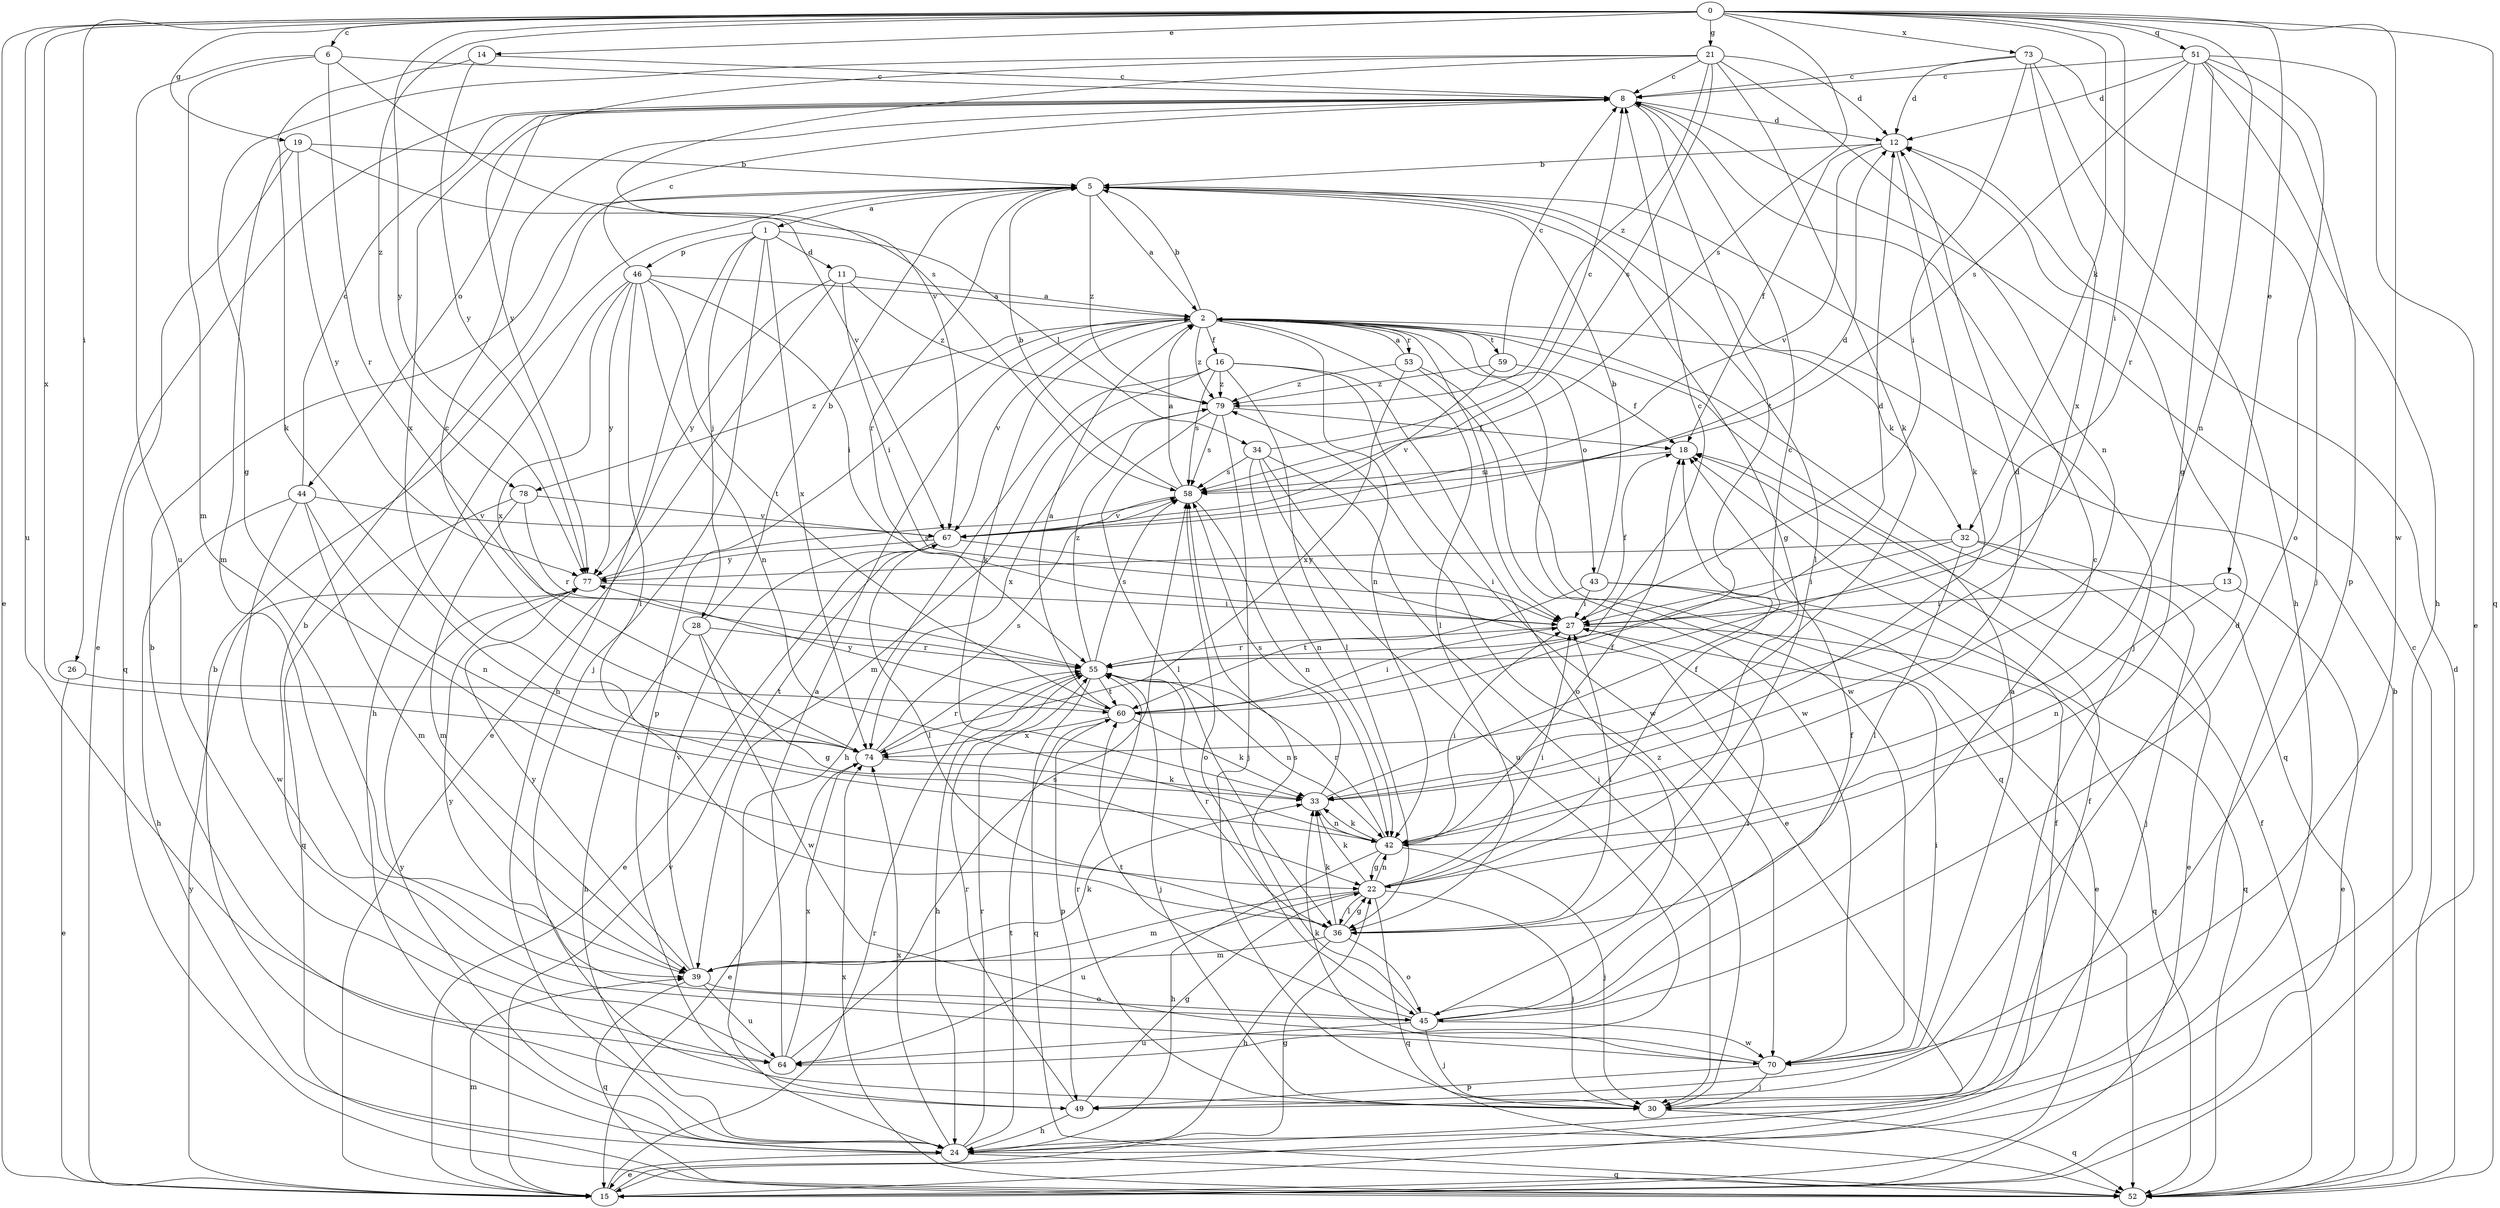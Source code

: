 strict digraph  {
0;
1;
2;
5;
6;
8;
11;
12;
13;
14;
15;
16;
18;
19;
21;
22;
24;
26;
27;
28;
30;
32;
33;
34;
36;
39;
42;
43;
44;
45;
46;
49;
51;
52;
53;
55;
58;
59;
60;
64;
67;
70;
73;
74;
77;
78;
79;
0 -> 6  [label=c];
0 -> 13  [label=e];
0 -> 14  [label=e];
0 -> 15  [label=e];
0 -> 19  [label=g];
0 -> 21  [label=g];
0 -> 26  [label=i];
0 -> 27  [label=i];
0 -> 32  [label=k];
0 -> 42  [label=n];
0 -> 51  [label=q];
0 -> 52  [label=q];
0 -> 58  [label=s];
0 -> 64  [label=u];
0 -> 70  [label=w];
0 -> 73  [label=x];
0 -> 74  [label=x];
0 -> 77  [label=y];
0 -> 78  [label=z];
1 -> 11  [label=d];
1 -> 24  [label=h];
1 -> 28  [label=j];
1 -> 30  [label=j];
1 -> 34  [label=l];
1 -> 46  [label=p];
1 -> 74  [label=x];
2 -> 5  [label=b];
2 -> 16  [label=f];
2 -> 27  [label=i];
2 -> 32  [label=k];
2 -> 33  [label=k];
2 -> 36  [label=l];
2 -> 42  [label=n];
2 -> 43  [label=o];
2 -> 49  [label=p];
2 -> 52  [label=q];
2 -> 53  [label=r];
2 -> 59  [label=t];
2 -> 67  [label=v];
2 -> 70  [label=w];
2 -> 78  [label=z];
2 -> 79  [label=z];
5 -> 1  [label=a];
5 -> 2  [label=a];
5 -> 22  [label=g];
5 -> 30  [label=j];
5 -> 36  [label=l];
5 -> 55  [label=r];
5 -> 79  [label=z];
6 -> 8  [label=c];
6 -> 39  [label=m];
6 -> 55  [label=r];
6 -> 58  [label=s];
6 -> 64  [label=u];
8 -> 12  [label=d];
8 -> 15  [label=e];
8 -> 44  [label=o];
8 -> 60  [label=t];
8 -> 74  [label=x];
11 -> 2  [label=a];
11 -> 15  [label=e];
11 -> 27  [label=i];
11 -> 77  [label=y];
11 -> 79  [label=z];
12 -> 5  [label=b];
12 -> 18  [label=f];
12 -> 33  [label=k];
12 -> 67  [label=v];
13 -> 15  [label=e];
13 -> 27  [label=i];
13 -> 42  [label=n];
14 -> 8  [label=c];
14 -> 33  [label=k];
14 -> 77  [label=y];
15 -> 18  [label=f];
15 -> 22  [label=g];
15 -> 39  [label=m];
15 -> 55  [label=r];
15 -> 67  [label=v];
15 -> 77  [label=y];
16 -> 24  [label=h];
16 -> 36  [label=l];
16 -> 39  [label=m];
16 -> 45  [label=o];
16 -> 58  [label=s];
16 -> 70  [label=w];
16 -> 79  [label=z];
18 -> 58  [label=s];
19 -> 5  [label=b];
19 -> 39  [label=m];
19 -> 52  [label=q];
19 -> 67  [label=v];
19 -> 77  [label=y];
21 -> 8  [label=c];
21 -> 12  [label=d];
21 -> 22  [label=g];
21 -> 33  [label=k];
21 -> 42  [label=n];
21 -> 58  [label=s];
21 -> 67  [label=v];
21 -> 77  [label=y];
21 -> 79  [label=z];
22 -> 18  [label=f];
22 -> 27  [label=i];
22 -> 30  [label=j];
22 -> 33  [label=k];
22 -> 36  [label=l];
22 -> 39  [label=m];
22 -> 42  [label=n];
22 -> 52  [label=q];
22 -> 64  [label=u];
24 -> 5  [label=b];
24 -> 15  [label=e];
24 -> 18  [label=f];
24 -> 52  [label=q];
24 -> 55  [label=r];
24 -> 60  [label=t];
24 -> 74  [label=x];
24 -> 77  [label=y];
26 -> 15  [label=e];
26 -> 60  [label=t];
27 -> 18  [label=f];
27 -> 52  [label=q];
27 -> 55  [label=r];
28 -> 5  [label=b];
28 -> 22  [label=g];
28 -> 24  [label=h];
28 -> 55  [label=r];
28 -> 70  [label=w];
30 -> 52  [label=q];
30 -> 55  [label=r];
30 -> 79  [label=z];
32 -> 15  [label=e];
32 -> 27  [label=i];
32 -> 30  [label=j];
32 -> 36  [label=l];
32 -> 77  [label=y];
33 -> 8  [label=c];
33 -> 12  [label=d];
33 -> 42  [label=n];
33 -> 58  [label=s];
34 -> 8  [label=c];
34 -> 15  [label=e];
34 -> 30  [label=j];
34 -> 42  [label=n];
34 -> 58  [label=s];
34 -> 64  [label=u];
36 -> 22  [label=g];
36 -> 24  [label=h];
36 -> 27  [label=i];
36 -> 33  [label=k];
36 -> 39  [label=m];
36 -> 45  [label=o];
36 -> 55  [label=r];
39 -> 33  [label=k];
39 -> 45  [label=o];
39 -> 52  [label=q];
39 -> 64  [label=u];
39 -> 67  [label=v];
39 -> 77  [label=y];
42 -> 18  [label=f];
42 -> 22  [label=g];
42 -> 24  [label=h];
42 -> 27  [label=i];
42 -> 30  [label=j];
42 -> 33  [label=k];
42 -> 55  [label=r];
43 -> 5  [label=b];
43 -> 15  [label=e];
43 -> 27  [label=i];
43 -> 52  [label=q];
43 -> 60  [label=t];
44 -> 8  [label=c];
44 -> 24  [label=h];
44 -> 39  [label=m];
44 -> 42  [label=n];
44 -> 67  [label=v];
44 -> 70  [label=w];
45 -> 8  [label=c];
45 -> 18  [label=f];
45 -> 27  [label=i];
45 -> 30  [label=j];
45 -> 58  [label=s];
45 -> 60  [label=t];
45 -> 64  [label=u];
45 -> 70  [label=w];
45 -> 77  [label=y];
46 -> 2  [label=a];
46 -> 8  [label=c];
46 -> 24  [label=h];
46 -> 27  [label=i];
46 -> 36  [label=l];
46 -> 42  [label=n];
46 -> 60  [label=t];
46 -> 74  [label=x];
46 -> 77  [label=y];
49 -> 5  [label=b];
49 -> 12  [label=d];
49 -> 22  [label=g];
49 -> 24  [label=h];
49 -> 55  [label=r];
51 -> 8  [label=c];
51 -> 12  [label=d];
51 -> 15  [label=e];
51 -> 22  [label=g];
51 -> 24  [label=h];
51 -> 45  [label=o];
51 -> 49  [label=p];
51 -> 55  [label=r];
51 -> 58  [label=s];
52 -> 5  [label=b];
52 -> 8  [label=c];
52 -> 12  [label=d];
52 -> 18  [label=f];
52 -> 74  [label=x];
53 -> 2  [label=a];
53 -> 52  [label=q];
53 -> 70  [label=w];
53 -> 74  [label=x];
53 -> 79  [label=z];
55 -> 12  [label=d];
55 -> 24  [label=h];
55 -> 30  [label=j];
55 -> 42  [label=n];
55 -> 52  [label=q];
55 -> 58  [label=s];
55 -> 60  [label=t];
55 -> 79  [label=z];
58 -> 2  [label=a];
58 -> 5  [label=b];
58 -> 42  [label=n];
58 -> 45  [label=o];
58 -> 67  [label=v];
59 -> 8  [label=c];
59 -> 18  [label=f];
59 -> 67  [label=v];
59 -> 79  [label=z];
60 -> 2  [label=a];
60 -> 8  [label=c];
60 -> 27  [label=i];
60 -> 33  [label=k];
60 -> 49  [label=p];
60 -> 74  [label=x];
60 -> 77  [label=y];
64 -> 2  [label=a];
64 -> 5  [label=b];
64 -> 58  [label=s];
64 -> 74  [label=x];
67 -> 12  [label=d];
67 -> 15  [label=e];
67 -> 27  [label=i];
67 -> 36  [label=l];
67 -> 77  [label=y];
70 -> 2  [label=a];
70 -> 27  [label=i];
70 -> 30  [label=j];
70 -> 33  [label=k];
70 -> 49  [label=p];
73 -> 8  [label=c];
73 -> 12  [label=d];
73 -> 24  [label=h];
73 -> 27  [label=i];
73 -> 30  [label=j];
73 -> 74  [label=x];
74 -> 8  [label=c];
74 -> 15  [label=e];
74 -> 33  [label=k];
74 -> 55  [label=r];
74 -> 58  [label=s];
77 -> 27  [label=i];
77 -> 58  [label=s];
78 -> 39  [label=m];
78 -> 52  [label=q];
78 -> 55  [label=r];
78 -> 67  [label=v];
79 -> 18  [label=f];
79 -> 30  [label=j];
79 -> 36  [label=l];
79 -> 58  [label=s];
79 -> 74  [label=x];
}
